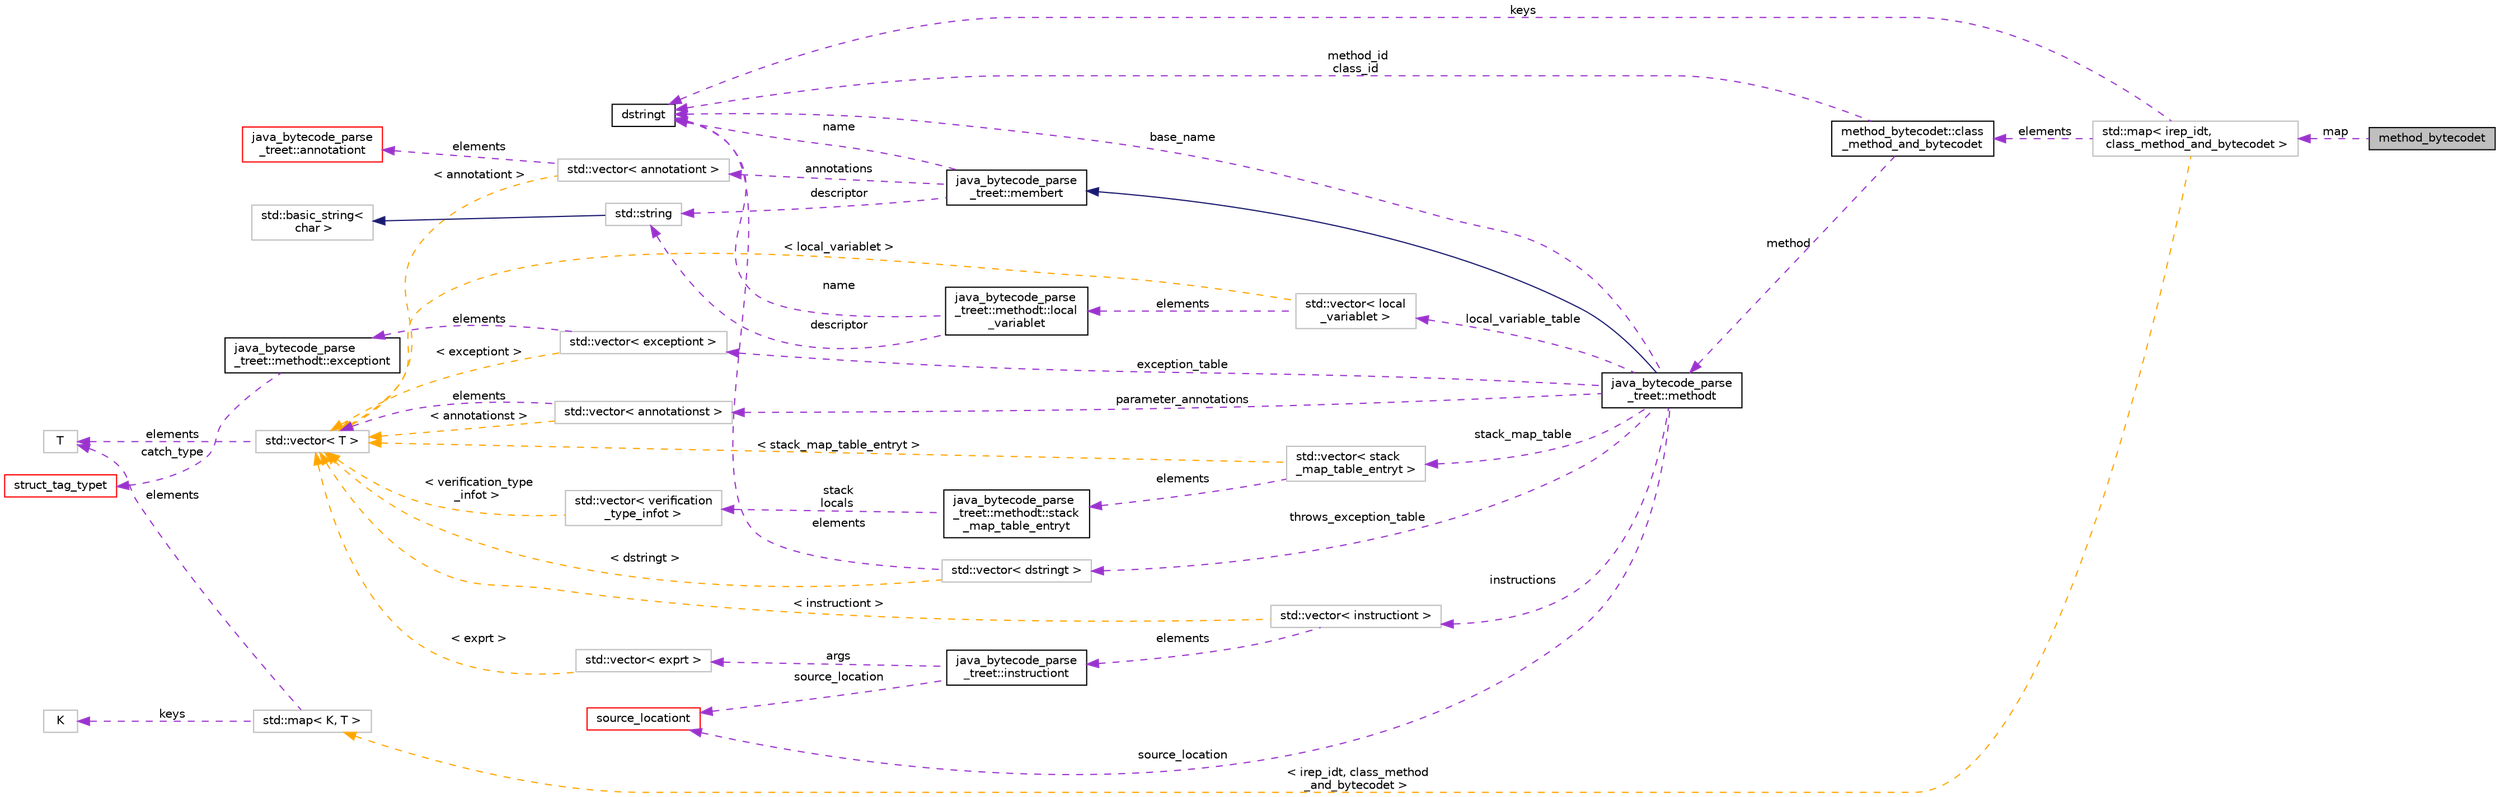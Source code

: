 digraph "method_bytecodet"
{
 // LATEX_PDF_SIZE
  bgcolor="transparent";
  edge [fontname="Helvetica",fontsize="10",labelfontname="Helvetica",labelfontsize="10"];
  node [fontname="Helvetica",fontsize="10",shape=record];
  rankdir="LR";
  Node1 [label="method_bytecodet",height=0.2,width=0.4,color="black", fillcolor="grey75", style="filled", fontcolor="black",tooltip=" "];
  Node2 -> Node1 [dir="back",color="darkorchid3",fontsize="10",style="dashed",label=" map" ,fontname="Helvetica"];
  Node2 [label="std::map\< irep_idt,\l class_method_and_bytecodet \>",height=0.2,width=0.4,color="grey75",tooltip=" "];
  Node3 -> Node2 [dir="back",color="darkorchid3",fontsize="10",style="dashed",label=" keys" ,fontname="Helvetica"];
  Node3 [label="dstringt",height=0.2,width=0.4,color="black",URL="$classdstringt.html",tooltip="dstringt has one field, an unsigned integer no which is an index into a static table of strings."];
  Node4 -> Node2 [dir="back",color="darkorchid3",fontsize="10",style="dashed",label=" elements" ,fontname="Helvetica"];
  Node4 [label="method_bytecodet::class\l_method_and_bytecodet",height=0.2,width=0.4,color="black",URL="$structmethod__bytecodet_1_1class__method__and__bytecodet.html",tooltip="Pair of class id and methodt."];
  Node5 -> Node4 [dir="back",color="darkorchid3",fontsize="10",style="dashed",label=" method" ,fontname="Helvetica"];
  Node5 [label="java_bytecode_parse\l_treet::methodt",height=0.2,width=0.4,color="black",URL="$structjava__bytecode__parse__treet_1_1methodt.html",tooltip=" "];
  Node6 -> Node5 [dir="back",color="midnightblue",fontsize="10",style="solid",fontname="Helvetica"];
  Node6 [label="java_bytecode_parse\l_treet::membert",height=0.2,width=0.4,color="black",URL="$structjava__bytecode__parse__treet_1_1membert.html",tooltip=" "];
  Node7 -> Node6 [dir="back",color="darkorchid3",fontsize="10",style="dashed",label=" annotations" ,fontname="Helvetica"];
  Node7 [label="std::vector\< annotationt \>",height=0.2,width=0.4,color="grey75",tooltip=" "];
  Node8 -> Node7 [dir="back",color="darkorchid3",fontsize="10",style="dashed",label=" elements" ,fontname="Helvetica"];
  Node8 [label="java_bytecode_parse\l_treet::annotationt",height=0.2,width=0.4,color="red",URL="$structjava__bytecode__parse__treet_1_1annotationt.html",tooltip=" "];
  Node15 -> Node7 [dir="back",color="orange",fontsize="10",style="dashed",label=" \< annotationt \>" ,fontname="Helvetica"];
  Node15 [label="std::vector\< T \>",height=0.2,width=0.4,color="grey75",tooltip="STL class."];
  Node16 -> Node15 [dir="back",color="darkorchid3",fontsize="10",style="dashed",label=" elements" ,fontname="Helvetica"];
  Node16 [label="T",height=0.2,width=0.4,color="grey75",tooltip=" "];
  Node3 -> Node6 [dir="back",color="darkorchid3",fontsize="10",style="dashed",label=" name" ,fontname="Helvetica"];
  Node21 -> Node6 [dir="back",color="darkorchid3",fontsize="10",style="dashed",label=" descriptor" ,fontname="Helvetica"];
  Node21 [label="std::string",height=0.2,width=0.4,color="grey75",tooltip="STL class."];
  Node22 -> Node21 [dir="back",color="midnightblue",fontsize="10",style="solid",fontname="Helvetica"];
  Node22 [label="std::basic_string\<\l char \>",height=0.2,width=0.4,color="grey75",tooltip="STL class."];
  Node23 -> Node5 [dir="back",color="darkorchid3",fontsize="10",style="dashed",label=" local_variable_table" ,fontname="Helvetica"];
  Node23 [label="std::vector\< local\l_variablet \>",height=0.2,width=0.4,color="grey75",tooltip=" "];
  Node24 -> Node23 [dir="back",color="darkorchid3",fontsize="10",style="dashed",label=" elements" ,fontname="Helvetica"];
  Node24 [label="java_bytecode_parse\l_treet::methodt::local\l_variablet",height=0.2,width=0.4,color="black",URL="$structjava__bytecode__parse__treet_1_1methodt_1_1local__variablet.html",tooltip=" "];
  Node3 -> Node24 [dir="back",color="darkorchid3",fontsize="10",style="dashed",label=" name" ,fontname="Helvetica"];
  Node21 -> Node24 [dir="back",color="darkorchid3",fontsize="10",style="dashed",label=" descriptor" ,fontname="Helvetica"];
  Node15 -> Node23 [dir="back",color="orange",fontsize="10",style="dashed",label=" \< local_variablet \>" ,fontname="Helvetica"];
  Node25 -> Node5 [dir="back",color="darkorchid3",fontsize="10",style="dashed",label=" exception_table" ,fontname="Helvetica"];
  Node25 [label="std::vector\< exceptiont \>",height=0.2,width=0.4,color="grey75",tooltip=" "];
  Node26 -> Node25 [dir="back",color="darkorchid3",fontsize="10",style="dashed",label=" elements" ,fontname="Helvetica"];
  Node26 [label="java_bytecode_parse\l_treet::methodt::exceptiont",height=0.2,width=0.4,color="black",URL="$structjava__bytecode__parse__treet_1_1methodt_1_1exceptiont.html",tooltip=" "];
  Node27 -> Node26 [dir="back",color="darkorchid3",fontsize="10",style="dashed",label=" catch_type" ,fontname="Helvetica"];
  Node27 [label="struct_tag_typet",height=0.2,width=0.4,color="red",URL="$classstruct__tag__typet.html",tooltip="A struct tag type, i.e., struct_typet with an identifier."];
  Node15 -> Node25 [dir="back",color="orange",fontsize="10",style="dashed",label=" \< exceptiont \>" ,fontname="Helvetica"];
  Node29 -> Node5 [dir="back",color="darkorchid3",fontsize="10",style="dashed",label=" parameter_annotations" ,fontname="Helvetica"];
  Node29 [label="std::vector\< annotationst \>",height=0.2,width=0.4,color="grey75",tooltip=" "];
  Node15 -> Node29 [dir="back",color="darkorchid3",fontsize="10",style="dashed",label=" elements" ,fontname="Helvetica"];
  Node15 -> Node29 [dir="back",color="orange",fontsize="10",style="dashed",label=" \< annotationst \>" ,fontname="Helvetica"];
  Node3 -> Node5 [dir="back",color="darkorchid3",fontsize="10",style="dashed",label=" base_name" ,fontname="Helvetica"];
  Node30 -> Node5 [dir="back",color="darkorchid3",fontsize="10",style="dashed",label=" stack_map_table" ,fontname="Helvetica"];
  Node30 [label="std::vector\< stack\l_map_table_entryt \>",height=0.2,width=0.4,color="grey75",tooltip=" "];
  Node31 -> Node30 [dir="back",color="darkorchid3",fontsize="10",style="dashed",label=" elements" ,fontname="Helvetica"];
  Node31 [label="java_bytecode_parse\l_treet::methodt::stack\l_map_table_entryt",height=0.2,width=0.4,color="black",URL="$structjava__bytecode__parse__treet_1_1methodt_1_1stack__map__table__entryt.html",tooltip=" "];
  Node32 -> Node31 [dir="back",color="darkorchid3",fontsize="10",style="dashed",label=" stack\nlocals" ,fontname="Helvetica"];
  Node32 [label="std::vector\< verification\l_type_infot \>",height=0.2,width=0.4,color="grey75",tooltip=" "];
  Node15 -> Node32 [dir="back",color="orange",fontsize="10",style="dashed",label=" \< verification_type\l_infot \>" ,fontname="Helvetica"];
  Node15 -> Node30 [dir="back",color="orange",fontsize="10",style="dashed",label=" \< stack_map_table_entryt \>" ,fontname="Helvetica"];
  Node34 -> Node5 [dir="back",color="darkorchid3",fontsize="10",style="dashed",label=" throws_exception_table" ,fontname="Helvetica"];
  Node34 [label="std::vector\< dstringt \>",height=0.2,width=0.4,color="grey75",tooltip=" "];
  Node3 -> Node34 [dir="back",color="darkorchid3",fontsize="10",style="dashed",label=" elements" ,fontname="Helvetica"];
  Node15 -> Node34 [dir="back",color="orange",fontsize="10",style="dashed",label=" \< dstringt \>" ,fontname="Helvetica"];
  Node35 -> Node5 [dir="back",color="darkorchid3",fontsize="10",style="dashed",label=" instructions" ,fontname="Helvetica"];
  Node35 [label="std::vector\< instructiont \>",height=0.2,width=0.4,color="grey75",tooltip=" "];
  Node36 -> Node35 [dir="back",color="darkorchid3",fontsize="10",style="dashed",label=" elements" ,fontname="Helvetica"];
  Node36 [label="java_bytecode_parse\l_treet::instructiont",height=0.2,width=0.4,color="black",URL="$structjava__bytecode__parse__treet_1_1instructiont.html",tooltip=" "];
  Node37 -> Node36 [dir="back",color="darkorchid3",fontsize="10",style="dashed",label=" args" ,fontname="Helvetica"];
  Node37 [label="std::vector\< exprt \>",height=0.2,width=0.4,color="grey75",tooltip=" "];
  Node15 -> Node37 [dir="back",color="orange",fontsize="10",style="dashed",label=" \< exprt \>" ,fontname="Helvetica"];
  Node38 -> Node36 [dir="back",color="darkorchid3",fontsize="10",style="dashed",label=" source_location" ,fontname="Helvetica"];
  Node38 [label="source_locationt",height=0.2,width=0.4,color="red",URL="$classsource__locationt.html",tooltip=" "];
  Node15 -> Node35 [dir="back",color="orange",fontsize="10",style="dashed",label=" \< instructiont \>" ,fontname="Helvetica"];
  Node38 -> Node5 [dir="back",color="darkorchid3",fontsize="10",style="dashed",label=" source_location" ,fontname="Helvetica"];
  Node3 -> Node4 [dir="back",color="darkorchid3",fontsize="10",style="dashed",label=" method_id\nclass_id" ,fontname="Helvetica"];
  Node39 -> Node2 [dir="back",color="orange",fontsize="10",style="dashed",label=" \< irep_idt, class_method\l_and_bytecodet \>" ,fontname="Helvetica"];
  Node39 [label="std::map\< K, T \>",height=0.2,width=0.4,color="grey75",tooltip="STL class."];
  Node40 -> Node39 [dir="back",color="darkorchid3",fontsize="10",style="dashed",label=" keys" ,fontname="Helvetica"];
  Node40 [label="K",height=0.2,width=0.4,color="grey75",tooltip=" "];
  Node16 -> Node39 [dir="back",color="darkorchid3",fontsize="10",style="dashed",label=" elements" ,fontname="Helvetica"];
}
